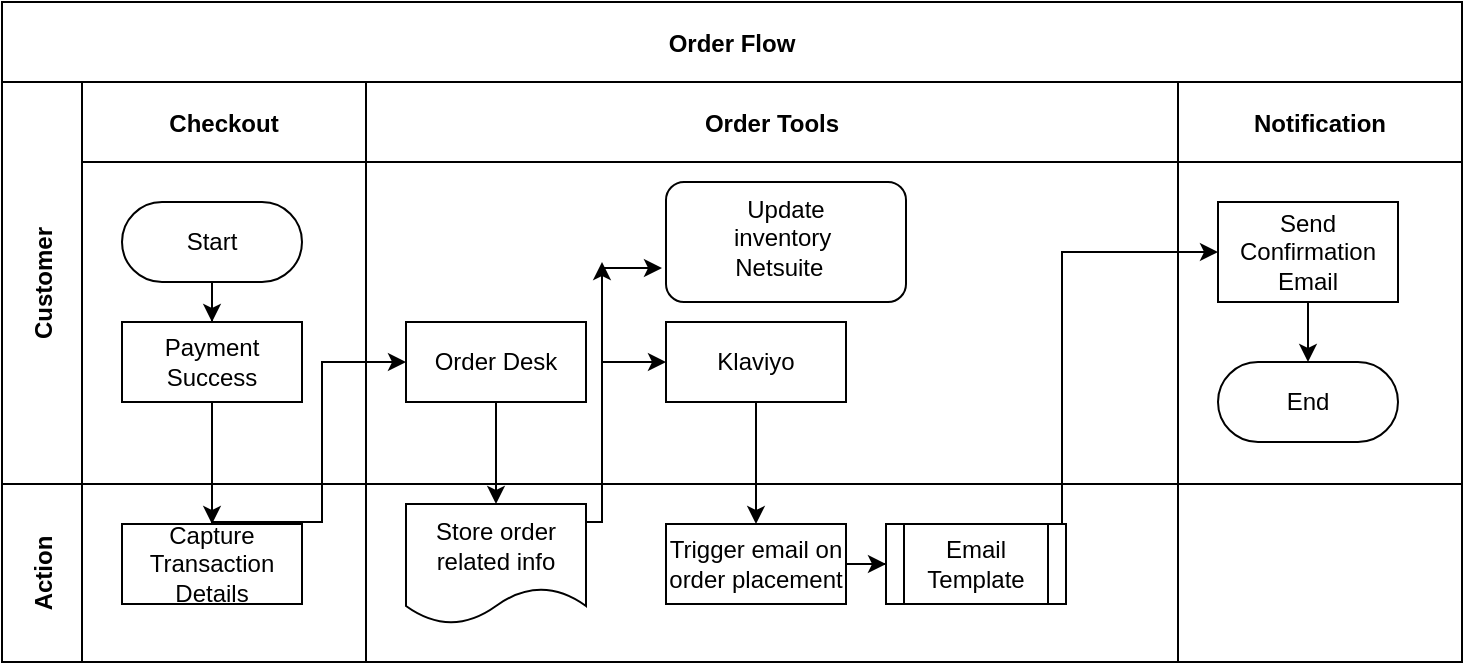 <mxfile version="21.6.1" type="github" pages="2">
  <diagram id="kgpKYQtTHZ0yAKxKKP6v" name="WP-Order-Flow">
    <mxGraphModel dx="954" dy="648" grid="1" gridSize="10" guides="1" tooltips="1" connect="1" arrows="1" fold="1" page="1" pageScale="1" pageWidth="850" pageHeight="1100" math="0" shadow="0">
      <root>
        <mxCell id="0" />
        <mxCell id="1" parent="0" />
        <mxCell id="3nuBFxr9cyL0pnOWT2aG-1" value="Order Flow" style="shape=table;childLayout=tableLayout;startSize=40;collapsible=0;recursiveResize=0;expand=0;fillColor=none;fontStyle=1" parent="1" vertex="1">
          <mxGeometry x="100" y="70" width="730" height="330" as="geometry" />
        </mxCell>
        <mxCell id="3nuBFxr9cyL0pnOWT2aG-2" value="" style="edgeStyle=orthogonalEdgeStyle;rounded=0;orthogonalLoop=1;jettySize=auto;html=1;" parent="3nuBFxr9cyL0pnOWT2aG-1" source="3nuBFxr9cyL0pnOWT2aG-7" target="3nuBFxr9cyL0pnOWT2aG-17" edge="1">
          <mxGeometry relative="1" as="geometry" />
        </mxCell>
        <mxCell id="3nuBFxr9cyL0pnOWT2aG-3" value="Customer" style="shape=tableRow;horizontal=0;swimlaneHead=0;swimlaneBody=0;top=0;left=0;bottom=0;right=0;fillColor=none;points=[[0,0.5],[1,0.5]];portConstraint=eastwest;startSize=40;collapsible=0;recursiveResize=0;expand=0;fontStyle=1;" parent="3nuBFxr9cyL0pnOWT2aG-1" vertex="1">
          <mxGeometry y="40" width="730" height="201" as="geometry" />
        </mxCell>
        <mxCell id="3nuBFxr9cyL0pnOWT2aG-4" value="Checkout" style="swimlane;swimlaneHead=0;swimlaneBody=0;connectable=0;fillColor=none;startSize=40;collapsible=0;recursiveResize=0;expand=0;fontStyle=1;" parent="3nuBFxr9cyL0pnOWT2aG-3" vertex="1">
          <mxGeometry x="40" width="142" height="201" as="geometry">
            <mxRectangle width="142" height="201" as="alternateBounds" />
          </mxGeometry>
        </mxCell>
        <mxCell id="3nuBFxr9cyL0pnOWT2aG-5" style="edgeStyle=orthogonalEdgeStyle;rounded=0;orthogonalLoop=1;jettySize=auto;html=1;" parent="3nuBFxr9cyL0pnOWT2aG-4" source="3nuBFxr9cyL0pnOWT2aG-6" target="3nuBFxr9cyL0pnOWT2aG-7" edge="1">
          <mxGeometry relative="1" as="geometry" />
        </mxCell>
        <mxCell id="3nuBFxr9cyL0pnOWT2aG-6" value="Start" style="rounded=1;whiteSpace=wrap;html=1;arcSize=50;" parent="3nuBFxr9cyL0pnOWT2aG-4" vertex="1">
          <mxGeometry x="20" y="60" width="90" height="40" as="geometry" />
        </mxCell>
        <mxCell id="3nuBFxr9cyL0pnOWT2aG-7" value="Payment Success" style="rounded=0;whiteSpace=wrap;html=1;" parent="3nuBFxr9cyL0pnOWT2aG-4" vertex="1">
          <mxGeometry x="20" y="120" width="90" height="40" as="geometry" />
        </mxCell>
        <mxCell id="3nuBFxr9cyL0pnOWT2aG-8" value="Order Tools" style="swimlane;swimlaneHead=0;swimlaneBody=0;connectable=0;fillColor=none;startSize=40;collapsible=0;recursiveResize=0;expand=0;fontStyle=1;" parent="3nuBFxr9cyL0pnOWT2aG-3" vertex="1">
          <mxGeometry x="182" width="406" height="201" as="geometry">
            <mxRectangle width="406" height="201" as="alternateBounds" />
          </mxGeometry>
        </mxCell>
        <mxCell id="3nuBFxr9cyL0pnOWT2aG-9" value="Order Desk" style="rounded=0;whiteSpace=wrap;html=1;" parent="3nuBFxr9cyL0pnOWT2aG-8" vertex="1">
          <mxGeometry x="20" y="120" width="90" height="40" as="geometry" />
        </mxCell>
        <mxCell id="3nuBFxr9cyL0pnOWT2aG-10" value="Klaviyo" style="rounded=0;whiteSpace=wrap;html=1;" parent="3nuBFxr9cyL0pnOWT2aG-8" vertex="1">
          <mxGeometry x="150" y="120" width="90" height="40" as="geometry" />
        </mxCell>
        <mxCell id="bFDcxNSQvSemtdb-fqS6-3" value="" style="rounded=1;whiteSpace=wrap;html=1;" vertex="1" parent="3nuBFxr9cyL0pnOWT2aG-8">
          <mxGeometry x="150" y="50" width="120" height="60" as="geometry" />
        </mxCell>
        <mxCell id="bFDcxNSQvSemtdb-fqS6-4" value="Update inventory&amp;nbsp; Netsuite&amp;nbsp;&amp;nbsp;" style="text;html=1;strokeColor=none;fillColor=none;align=center;verticalAlign=middle;whiteSpace=wrap;rounded=0;" vertex="1" parent="3nuBFxr9cyL0pnOWT2aG-8">
          <mxGeometry x="180" y="63" width="60" height="30" as="geometry" />
        </mxCell>
        <mxCell id="bFDcxNSQvSemtdb-fqS6-5" value="" style="endArrow=classic;html=1;rounded=0;" edge="1" parent="3nuBFxr9cyL0pnOWT2aG-8">
          <mxGeometry width="50" height="50" relative="1" as="geometry">
            <mxPoint x="118" y="140" as="sourcePoint" />
            <mxPoint x="118" y="90" as="targetPoint" />
          </mxGeometry>
        </mxCell>
        <mxCell id="bFDcxNSQvSemtdb-fqS6-6" value="" style="endArrow=classic;html=1;rounded=0;" edge="1" parent="3nuBFxr9cyL0pnOWT2aG-8">
          <mxGeometry width="50" height="50" relative="1" as="geometry">
            <mxPoint x="118" y="93" as="sourcePoint" />
            <mxPoint x="148" y="93" as="targetPoint" />
          </mxGeometry>
        </mxCell>
        <mxCell id="3nuBFxr9cyL0pnOWT2aG-11" value="Notification" style="swimlane;swimlaneHead=0;swimlaneBody=0;connectable=0;fillColor=none;startSize=40;collapsible=0;recursiveResize=0;expand=0;fontStyle=1;" parent="3nuBFxr9cyL0pnOWT2aG-3" vertex="1">
          <mxGeometry x="588" width="142" height="201" as="geometry">
            <mxRectangle width="142" height="201" as="alternateBounds" />
          </mxGeometry>
        </mxCell>
        <mxCell id="3nuBFxr9cyL0pnOWT2aG-12" style="edgeStyle=orthogonalEdgeStyle;rounded=0;orthogonalLoop=1;jettySize=auto;html=1;" parent="3nuBFxr9cyL0pnOWT2aG-11" source="3nuBFxr9cyL0pnOWT2aG-13" target="3nuBFxr9cyL0pnOWT2aG-14" edge="1">
          <mxGeometry relative="1" as="geometry" />
        </mxCell>
        <mxCell id="3nuBFxr9cyL0pnOWT2aG-13" value="Send Confirmation Email" style="rounded=0;whiteSpace=wrap;html=1;" parent="3nuBFxr9cyL0pnOWT2aG-11" vertex="1">
          <mxGeometry x="20" y="60" width="90" height="50" as="geometry" />
        </mxCell>
        <mxCell id="3nuBFxr9cyL0pnOWT2aG-14" value="End" style="rounded=1;whiteSpace=wrap;html=1;arcSize=50;" parent="3nuBFxr9cyL0pnOWT2aG-11" vertex="1">
          <mxGeometry x="20" y="140" width="90" height="40" as="geometry" />
        </mxCell>
        <mxCell id="3nuBFxr9cyL0pnOWT2aG-15" value="Action" style="shape=tableRow;horizontal=0;swimlaneHead=0;swimlaneBody=0;top=0;left=0;bottom=0;right=0;fillColor=none;points=[[0,0.5],[1,0.5]];portConstraint=eastwest;startSize=40;collapsible=0;recursiveResize=0;expand=0;fontStyle=1;" parent="3nuBFxr9cyL0pnOWT2aG-1" vertex="1">
          <mxGeometry y="241" width="730" height="89" as="geometry" />
        </mxCell>
        <mxCell id="3nuBFxr9cyL0pnOWT2aG-16" value="" style="swimlane;swimlaneHead=0;swimlaneBody=0;connectable=0;fillColor=none;startSize=0;collapsible=0;recursiveResize=0;expand=0;fontStyle=1;" parent="3nuBFxr9cyL0pnOWT2aG-15" vertex="1">
          <mxGeometry x="40" width="142" height="89" as="geometry">
            <mxRectangle width="142" height="89" as="alternateBounds" />
          </mxGeometry>
        </mxCell>
        <mxCell id="3nuBFxr9cyL0pnOWT2aG-17" value="Capture Transaction Details" style="rounded=0;whiteSpace=wrap;html=1;" parent="3nuBFxr9cyL0pnOWT2aG-16" vertex="1">
          <mxGeometry x="20" y="20" width="90" height="40" as="geometry" />
        </mxCell>
        <mxCell id="3nuBFxr9cyL0pnOWT2aG-18" value="" style="swimlane;swimlaneHead=0;swimlaneBody=0;connectable=0;fillColor=none;startSize=0;collapsible=0;recursiveResize=0;expand=0;fontStyle=1;" parent="3nuBFxr9cyL0pnOWT2aG-15" vertex="1">
          <mxGeometry x="182" width="406" height="89" as="geometry">
            <mxRectangle width="406" height="89" as="alternateBounds" />
          </mxGeometry>
        </mxCell>
        <mxCell id="3nuBFxr9cyL0pnOWT2aG-19" value="" style="edgeStyle=orthogonalEdgeStyle;rounded=0;orthogonalLoop=1;jettySize=auto;html=1;" parent="3nuBFxr9cyL0pnOWT2aG-18" source="3nuBFxr9cyL0pnOWT2aG-20" target="3nuBFxr9cyL0pnOWT2aG-22" edge="1">
          <mxGeometry relative="1" as="geometry" />
        </mxCell>
        <mxCell id="3nuBFxr9cyL0pnOWT2aG-20" value="Trigger email on order placement" style="rounded=0;whiteSpace=wrap;html=1;" parent="3nuBFxr9cyL0pnOWT2aG-18" vertex="1">
          <mxGeometry x="150" y="20" width="90" height="40" as="geometry" />
        </mxCell>
        <mxCell id="3nuBFxr9cyL0pnOWT2aG-21" value="Store order related info" style="shape=document;whiteSpace=wrap;html=1;boundedLbl=1;" parent="3nuBFxr9cyL0pnOWT2aG-18" vertex="1">
          <mxGeometry x="20" y="10" width="90" height="60" as="geometry" />
        </mxCell>
        <mxCell id="3nuBFxr9cyL0pnOWT2aG-22" value="Email Template" style="shape=process;whiteSpace=wrap;html=1;backgroundOutline=1;" parent="3nuBFxr9cyL0pnOWT2aG-18" vertex="1">
          <mxGeometry x="260" y="20" width="90" height="40" as="geometry" />
        </mxCell>
        <mxCell id="3nuBFxr9cyL0pnOWT2aG-23" value="" style="swimlane;swimlaneHead=0;swimlaneBody=0;connectable=0;fillColor=none;startSize=0;collapsible=0;recursiveResize=0;expand=0;fontStyle=1;" parent="3nuBFxr9cyL0pnOWT2aG-15" vertex="1">
          <mxGeometry x="588" width="142" height="89" as="geometry">
            <mxRectangle width="142" height="89" as="alternateBounds" />
          </mxGeometry>
        </mxCell>
        <mxCell id="3nuBFxr9cyL0pnOWT2aG-24" value="" style="edgeStyle=orthogonalEdgeStyle;rounded=0;orthogonalLoop=1;jettySize=auto;html=1;" parent="3nuBFxr9cyL0pnOWT2aG-1" source="3nuBFxr9cyL0pnOWT2aG-17" target="3nuBFxr9cyL0pnOWT2aG-9" edge="1">
          <mxGeometry relative="1" as="geometry">
            <Array as="points">
              <mxPoint x="160" y="260" />
              <mxPoint x="160" y="180" />
            </Array>
          </mxGeometry>
        </mxCell>
        <mxCell id="3nuBFxr9cyL0pnOWT2aG-25" value="" style="edgeStyle=orthogonalEdgeStyle;rounded=0;orthogonalLoop=1;jettySize=auto;html=1;" parent="3nuBFxr9cyL0pnOWT2aG-1" source="3nuBFxr9cyL0pnOWT2aG-9" target="3nuBFxr9cyL0pnOWT2aG-21" edge="1">
          <mxGeometry relative="1" as="geometry" />
        </mxCell>
        <mxCell id="3nuBFxr9cyL0pnOWT2aG-26" value="" style="edgeStyle=orthogonalEdgeStyle;rounded=0;orthogonalLoop=1;jettySize=auto;html=1;" parent="3nuBFxr9cyL0pnOWT2aG-1" source="3nuBFxr9cyL0pnOWT2aG-21" target="3nuBFxr9cyL0pnOWT2aG-10" edge="1">
          <mxGeometry relative="1" as="geometry">
            <Array as="points">
              <mxPoint x="300" y="260" />
              <mxPoint x="300" y="180" />
            </Array>
          </mxGeometry>
        </mxCell>
        <mxCell id="3nuBFxr9cyL0pnOWT2aG-27" value="" style="edgeStyle=orthogonalEdgeStyle;rounded=0;orthogonalLoop=1;jettySize=auto;html=1;" parent="3nuBFxr9cyL0pnOWT2aG-1" source="3nuBFxr9cyL0pnOWT2aG-10" target="3nuBFxr9cyL0pnOWT2aG-20" edge="1">
          <mxGeometry relative="1" as="geometry" />
        </mxCell>
        <mxCell id="3nuBFxr9cyL0pnOWT2aG-28" style="edgeStyle=orthogonalEdgeStyle;rounded=0;orthogonalLoop=1;jettySize=auto;html=1;" parent="3nuBFxr9cyL0pnOWT2aG-1" source="3nuBFxr9cyL0pnOWT2aG-22" target="3nuBFxr9cyL0pnOWT2aG-13" edge="1">
          <mxGeometry relative="1" as="geometry">
            <Array as="points">
              <mxPoint x="530" y="260" />
              <mxPoint x="530" y="120" />
            </Array>
          </mxGeometry>
        </mxCell>
      </root>
    </mxGraphModel>
  </diagram>
  <diagram id="neKzONzvOnvLOcXpQSsO" name="Shopify-Order-Flow">
    <mxGraphModel dx="954" dy="648" grid="1" gridSize="10" guides="1" tooltips="1" connect="1" arrows="1" fold="1" page="1" pageScale="1" pageWidth="827" pageHeight="1169" math="0" shadow="0">
      <root>
        <mxCell id="0" />
        <mxCell id="1" parent="0" />
        <mxCell id="xa4rZRARrqlqA5kTz4Cx-1" value="Order Flow" style="shape=table;childLayout=tableLayout;startSize=40;collapsible=0;recursiveResize=0;expand=0;fillColor=none;fontStyle=1" vertex="1" parent="1">
          <mxGeometry x="100" y="74" width="790" height="400" as="geometry" />
        </mxCell>
        <mxCell id="xa4rZRARrqlqA5kTz4Cx-2" value="" style="edgeStyle=orthogonalEdgeStyle;rounded=0;orthogonalLoop=1;jettySize=auto;html=1;" edge="1" parent="xa4rZRARrqlqA5kTz4Cx-1" source="xa4rZRARrqlqA5kTz4Cx-7" target="xa4rZRARrqlqA5kTz4Cx-21">
          <mxGeometry relative="1" as="geometry" />
        </mxCell>
        <mxCell id="xa4rZRARrqlqA5kTz4Cx-3" value="Customer" style="shape=tableRow;horizontal=0;swimlaneHead=0;swimlaneBody=0;top=0;left=0;bottom=0;right=0;fillColor=none;points=[[0,0.5],[1,0.5]];portConstraint=eastwest;startSize=40;collapsible=0;recursiveResize=0;expand=0;fontStyle=1;" vertex="1" parent="xa4rZRARrqlqA5kTz4Cx-1">
          <mxGeometry y="40" width="790" height="201" as="geometry" />
        </mxCell>
        <mxCell id="xa4rZRARrqlqA5kTz4Cx-4" value="Checkout" style="swimlane;swimlaneHead=0;swimlaneBody=0;connectable=0;fillColor=none;startSize=40;collapsible=0;recursiveResize=0;expand=0;fontStyle=1;" vertex="1" parent="xa4rZRARrqlqA5kTz4Cx-3">
          <mxGeometry x="40" width="154" height="201" as="geometry">
            <mxRectangle width="154" height="201" as="alternateBounds" />
          </mxGeometry>
        </mxCell>
        <mxCell id="xa4rZRARrqlqA5kTz4Cx-5" style="edgeStyle=orthogonalEdgeStyle;rounded=0;orthogonalLoop=1;jettySize=auto;html=1;" edge="1" parent="xa4rZRARrqlqA5kTz4Cx-4" source="xa4rZRARrqlqA5kTz4Cx-6" target="xa4rZRARrqlqA5kTz4Cx-7">
          <mxGeometry relative="1" as="geometry" />
        </mxCell>
        <mxCell id="xa4rZRARrqlqA5kTz4Cx-6" value="Start" style="rounded=1;whiteSpace=wrap;html=1;arcSize=50;" vertex="1" parent="xa4rZRARrqlqA5kTz4Cx-4">
          <mxGeometry x="20" y="60" width="90" height="40" as="geometry" />
        </mxCell>
        <mxCell id="xa4rZRARrqlqA5kTz4Cx-7" value="Payment Success" style="rounded=0;whiteSpace=wrap;html=1;" vertex="1" parent="xa4rZRARrqlqA5kTz4Cx-4">
          <mxGeometry x="20" y="120" width="90" height="40" as="geometry" />
        </mxCell>
        <mxCell id="xa4rZRARrqlqA5kTz4Cx-8" value="" style="swimlane;swimlaneHead=0;swimlaneBody=0;connectable=0;fillColor=none;startSize=40;collapsible=0;recursiveResize=0;expand=0;fontStyle=1;" vertex="1" parent="xa4rZRARrqlqA5kTz4Cx-3">
          <mxGeometry x="194" width="442" height="201" as="geometry">
            <mxRectangle width="442" height="201" as="alternateBounds" />
          </mxGeometry>
        </mxCell>
        <mxCell id="xa4rZRARrqlqA5kTz4Cx-9" value="SPS" style="rounded=0;whiteSpace=wrap;html=1;" vertex="1" parent="xa4rZRARrqlqA5kTz4Cx-8">
          <mxGeometry x="20" y="120" width="90" height="40" as="geometry" />
        </mxCell>
        <mxCell id="xa4rZRARrqlqA5kTz4Cx-34" value="" style="edgeStyle=orthogonalEdgeStyle;rounded=0;orthogonalLoop=1;jettySize=auto;html=1;" edge="1" parent="xa4rZRARrqlqA5kTz4Cx-8" source="xa4rZRARrqlqA5kTz4Cx-10">
          <mxGeometry relative="1" as="geometry">
            <mxPoint x="268" y="140" as="targetPoint" />
          </mxGeometry>
        </mxCell>
        <mxCell id="xa4rZRARrqlqA5kTz4Cx-10" value="Gorgias" style="rounded=0;whiteSpace=wrap;html=1;" vertex="1" parent="xa4rZRARrqlqA5kTz4Cx-8">
          <mxGeometry x="150" y="120" width="90" height="40" as="geometry" />
        </mxCell>
        <mxCell id="xa4rZRARrqlqA5kTz4Cx-35" value="Klaviyo" style="rounded=0;whiteSpace=wrap;html=1;" vertex="1" parent="xa4rZRARrqlqA5kTz4Cx-8">
          <mxGeometry x="268" y="120" width="90" height="40" as="geometry" />
        </mxCell>
        <mxCell id="xa4rZRARrqlqA5kTz4Cx-15" value="Notification" style="swimlane;swimlaneHead=0;swimlaneBody=0;connectable=0;fillColor=none;startSize=40;collapsible=0;recursiveResize=0;expand=0;fontStyle=1;" vertex="1" parent="xa4rZRARrqlqA5kTz4Cx-3">
          <mxGeometry x="636" width="154" height="201" as="geometry">
            <mxRectangle width="154" height="201" as="alternateBounds" />
          </mxGeometry>
        </mxCell>
        <mxCell id="xa4rZRARrqlqA5kTz4Cx-16" style="edgeStyle=orthogonalEdgeStyle;rounded=0;orthogonalLoop=1;jettySize=auto;html=1;" edge="1" parent="xa4rZRARrqlqA5kTz4Cx-15" source="xa4rZRARrqlqA5kTz4Cx-17" target="xa4rZRARrqlqA5kTz4Cx-18">
          <mxGeometry relative="1" as="geometry" />
        </mxCell>
        <mxCell id="xa4rZRARrqlqA5kTz4Cx-17" value="Send Confirmation Email" style="rounded=0;whiteSpace=wrap;html=1;" vertex="1" parent="xa4rZRARrqlqA5kTz4Cx-15">
          <mxGeometry x="20" y="60" width="90" height="50" as="geometry" />
        </mxCell>
        <mxCell id="xa4rZRARrqlqA5kTz4Cx-18" value="End" style="rounded=1;whiteSpace=wrap;html=1;arcSize=50;" vertex="1" parent="xa4rZRARrqlqA5kTz4Cx-15">
          <mxGeometry x="20" y="140" width="90" height="40" as="geometry" />
        </mxCell>
        <mxCell id="xa4rZRARrqlqA5kTz4Cx-19" value="Action" style="shape=tableRow;horizontal=0;swimlaneHead=0;swimlaneBody=0;top=0;left=0;bottom=0;right=0;fillColor=none;points=[[0,0.5],[1,0.5]];portConstraint=eastwest;startSize=40;collapsible=0;recursiveResize=0;expand=0;fontStyle=1;" vertex="1" parent="xa4rZRARrqlqA5kTz4Cx-1">
          <mxGeometry y="241" width="790" height="159" as="geometry" />
        </mxCell>
        <mxCell id="xa4rZRARrqlqA5kTz4Cx-20" value="" style="swimlane;swimlaneHead=0;swimlaneBody=0;connectable=0;fillColor=none;startSize=0;collapsible=0;recursiveResize=0;expand=0;fontStyle=1;" vertex="1" parent="xa4rZRARrqlqA5kTz4Cx-19">
          <mxGeometry x="40" width="154" height="159" as="geometry">
            <mxRectangle width="154" height="159" as="alternateBounds" />
          </mxGeometry>
        </mxCell>
        <mxCell id="xa4rZRARrqlqA5kTz4Cx-21" value="Capture Transaction Details" style="rounded=0;whiteSpace=wrap;html=1;" vertex="1" parent="xa4rZRARrqlqA5kTz4Cx-20">
          <mxGeometry x="20" y="20" width="90" height="40" as="geometry" />
        </mxCell>
        <mxCell id="xa4rZRARrqlqA5kTz4Cx-22" value="" style="swimlane;swimlaneHead=0;swimlaneBody=0;connectable=0;fillColor=none;startSize=0;collapsible=0;recursiveResize=0;expand=0;fontStyle=1;" vertex="1" parent="xa4rZRARrqlqA5kTz4Cx-19">
          <mxGeometry x="194" width="442" height="159" as="geometry">
            <mxRectangle width="442" height="159" as="alternateBounds" />
          </mxGeometry>
        </mxCell>
        <mxCell id="xa4rZRARrqlqA5kTz4Cx-23" value="" style="edgeStyle=orthogonalEdgeStyle;rounded=0;orthogonalLoop=1;jettySize=auto;html=1;" edge="1" parent="xa4rZRARrqlqA5kTz4Cx-22" source="xa4rZRARrqlqA5kTz4Cx-24" target="xa4rZRARrqlqA5kTz4Cx-26">
          <mxGeometry relative="1" as="geometry" />
        </mxCell>
        <mxCell id="xa4rZRARrqlqA5kTz4Cx-24" value="Store order details" style="rounded=0;whiteSpace=wrap;html=1;" vertex="1" parent="xa4rZRARrqlqA5kTz4Cx-22">
          <mxGeometry x="150" y="20" width="90" height="40" as="geometry" />
        </mxCell>
        <mxCell id="xa4rZRARrqlqA5kTz4Cx-25" value="Store order related info" style="shape=document;whiteSpace=wrap;html=1;boundedLbl=1;" vertex="1" parent="xa4rZRARrqlqA5kTz4Cx-22">
          <mxGeometry x="20" y="10" width="90" height="60" as="geometry" />
        </mxCell>
        <mxCell id="xa4rZRARrqlqA5kTz4Cx-26" value="Email Template" style="shape=process;whiteSpace=wrap;html=1;backgroundOutline=1;" vertex="1" parent="xa4rZRARrqlqA5kTz4Cx-22">
          <mxGeometry x="295" y="20" width="90" height="40" as="geometry" />
        </mxCell>
        <mxCell id="xa4rZRARrqlqA5kTz4Cx-30" value="" style="edgeStyle=orthogonalEdgeStyle;rounded=0;orthogonalLoop=1;jettySize=auto;html=1;" edge="1" parent="xa4rZRARrqlqA5kTz4Cx-22">
          <mxGeometry relative="1" as="geometry">
            <Array as="points">
              <mxPoint x="115" y="20" />
              <mxPoint x="126" y="20" />
              <mxPoint x="126" y="-60" />
            </Array>
            <mxPoint x="115" y="19" as="sourcePoint" />
            <mxPoint x="150" y="-60" as="targetPoint" />
          </mxGeometry>
        </mxCell>
        <mxCell id="xa4rZRARrqlqA5kTz4Cx-27" value="" style="swimlane;swimlaneHead=0;swimlaneBody=0;connectable=0;fillColor=none;startSize=0;collapsible=0;recursiveResize=0;expand=0;fontStyle=1;" vertex="1" parent="xa4rZRARrqlqA5kTz4Cx-19">
          <mxGeometry x="636" width="154" height="159" as="geometry">
            <mxRectangle width="154" height="159" as="alternateBounds" />
          </mxGeometry>
        </mxCell>
        <mxCell id="xa4rZRARrqlqA5kTz4Cx-28" value="" style="edgeStyle=orthogonalEdgeStyle;rounded=0;orthogonalLoop=1;jettySize=auto;html=1;" edge="1" parent="xa4rZRARrqlqA5kTz4Cx-1" source="xa4rZRARrqlqA5kTz4Cx-21" target="xa4rZRARrqlqA5kTz4Cx-9">
          <mxGeometry relative="1" as="geometry">
            <Array as="points">
              <mxPoint x="160" y="260" />
              <mxPoint x="160" y="180" />
            </Array>
          </mxGeometry>
        </mxCell>
        <mxCell id="xa4rZRARrqlqA5kTz4Cx-29" value="" style="edgeStyle=orthogonalEdgeStyle;rounded=0;orthogonalLoop=1;jettySize=auto;html=1;" edge="1" parent="xa4rZRARrqlqA5kTz4Cx-1" source="xa4rZRARrqlqA5kTz4Cx-9" target="xa4rZRARrqlqA5kTz4Cx-25">
          <mxGeometry relative="1" as="geometry" />
        </mxCell>
        <mxCell id="xa4rZRARrqlqA5kTz4Cx-31" value="" style="edgeStyle=orthogonalEdgeStyle;rounded=0;orthogonalLoop=1;jettySize=auto;html=1;" edge="1" parent="xa4rZRARrqlqA5kTz4Cx-1" source="xa4rZRARrqlqA5kTz4Cx-10" target="xa4rZRARrqlqA5kTz4Cx-24">
          <mxGeometry relative="1" as="geometry" />
        </mxCell>
        <mxCell id="xa4rZRARrqlqA5kTz4Cx-32" style="edgeStyle=orthogonalEdgeStyle;rounded=0;orthogonalLoop=1;jettySize=auto;html=1;entryX=0;entryY=0.5;entryDx=0;entryDy=0;" edge="1" parent="xa4rZRARrqlqA5kTz4Cx-1" target="xa4rZRARrqlqA5kTz4Cx-17">
          <mxGeometry relative="1" as="geometry">
            <Array as="points">
              <mxPoint x="564" y="125" />
            </Array>
            <mxPoint x="564" y="261" as="sourcePoint" />
            <mxPoint x="690" y="125" as="targetPoint" />
          </mxGeometry>
        </mxCell>
        <mxCell id="xa4rZRARrqlqA5kTz4Cx-36" value="" style="edgeStyle=orthogonalEdgeStyle;rounded=0;orthogonalLoop=1;jettySize=auto;html=1;" edge="1" parent="xa4rZRARrqlqA5kTz4Cx-1" source="xa4rZRARrqlqA5kTz4Cx-35" target="xa4rZRARrqlqA5kTz4Cx-26">
          <mxGeometry relative="1" as="geometry">
            <Array as="points">
              <mxPoint x="507" y="230" />
              <mxPoint x="507" y="230" />
            </Array>
          </mxGeometry>
        </mxCell>
      </root>
    </mxGraphModel>
  </diagram>
</mxfile>
